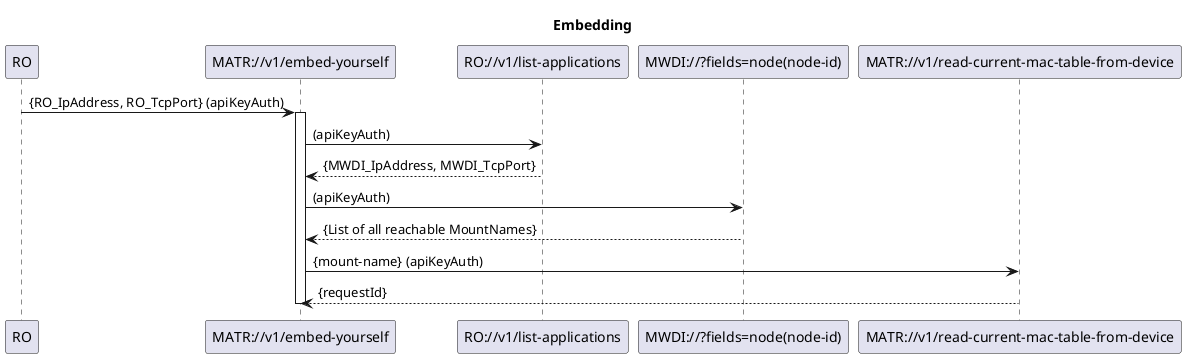 @startuml 00x_Embedding
skinparam responseMessageBelowArrow true

title Embedding

participant RO
participant "MATR://v1/embed-yourself"
participant "RO://v1/list-applications"
participant "MWDI://?fields=node(node-id)"
participant "MATR://v1/read-current-mac-table-from-device"

"RO" -> "MATR://v1/embed-yourself": {RO_IpAddress, RO_TcpPort} (apiKeyAuth)

activate "MATR://v1/embed-yourself"
"MATR://v1/embed-yourself" -> "RO://v1/list-applications": (apiKeyAuth)
"RO://v1/list-applications" --> "MATR://v1/embed-yourself": {MWDI_IpAddress, MWDI_TcpPort}

"MATR://v1/embed-yourself" -> "MWDI://?fields=node(node-id)": (apiKeyAuth)
"MWDI://?fields=node(node-id)" --> "MATR://v1/embed-yourself": {List of all reachable MountNames}

"MATR://v1/embed-yourself" -> "MATR://v1/read-current-mac-table-from-device": {mount-name} (apiKeyAuth)
"MATR://v1/read-current-mac-table-from-device" --> "MATR://v1/embed-yourself": {requestId}
deactivate "MATR://v1/embed-yourself"

@enduml